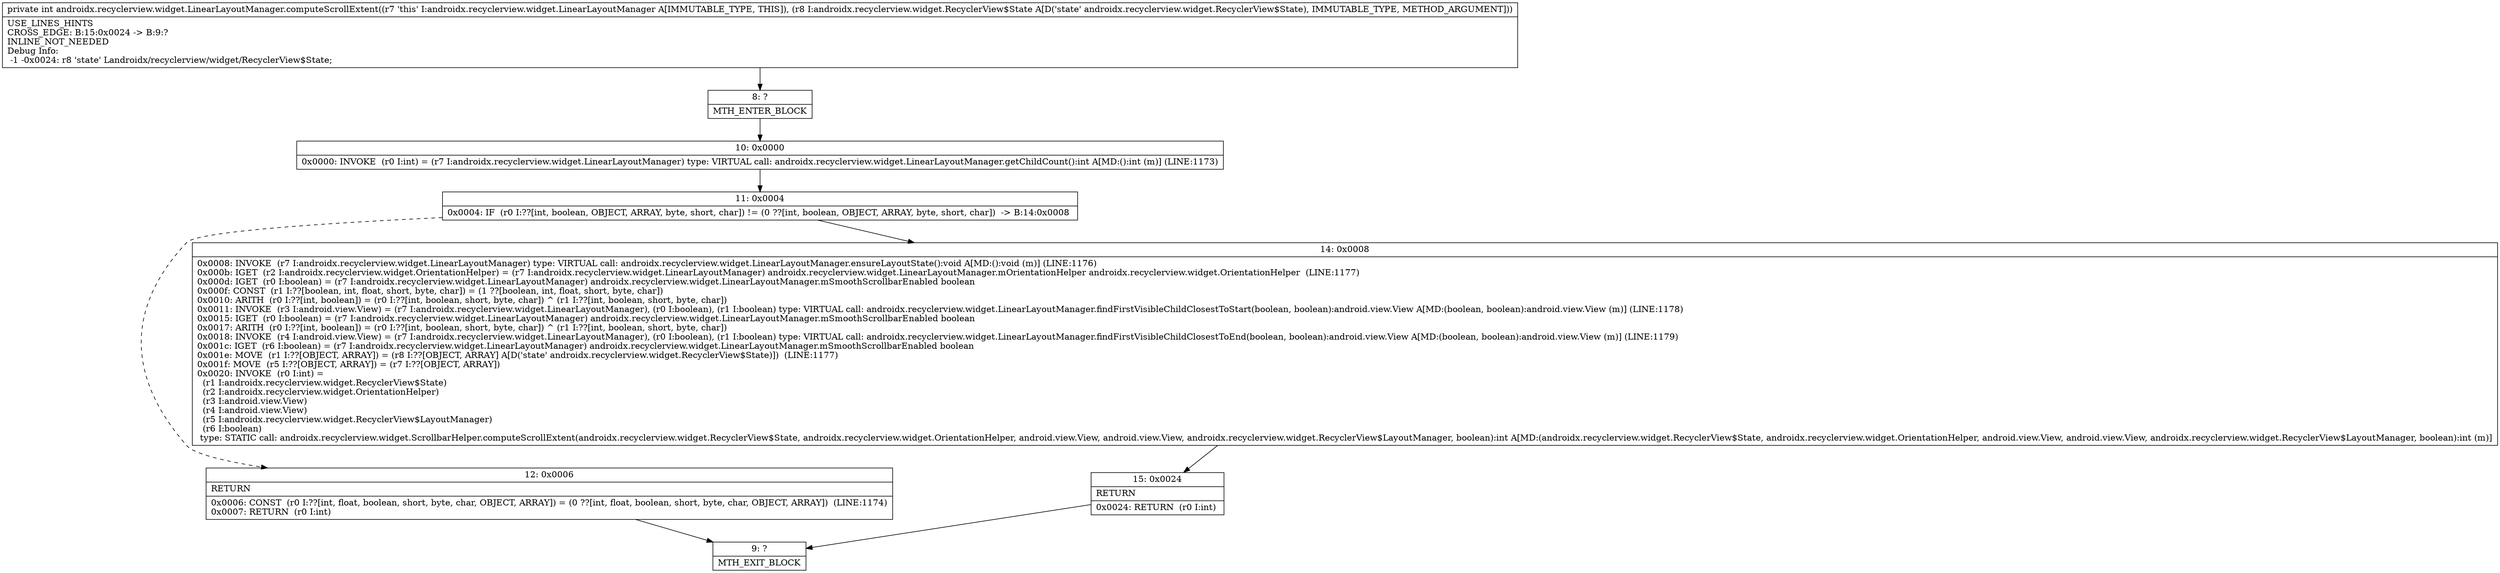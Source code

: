 digraph "CFG forandroidx.recyclerview.widget.LinearLayoutManager.computeScrollExtent(Landroidx\/recyclerview\/widget\/RecyclerView$State;)I" {
Node_8 [shape=record,label="{8\:\ ?|MTH_ENTER_BLOCK\l}"];
Node_10 [shape=record,label="{10\:\ 0x0000|0x0000: INVOKE  (r0 I:int) = (r7 I:androidx.recyclerview.widget.LinearLayoutManager) type: VIRTUAL call: androidx.recyclerview.widget.LinearLayoutManager.getChildCount():int A[MD:():int (m)] (LINE:1173)\l}"];
Node_11 [shape=record,label="{11\:\ 0x0004|0x0004: IF  (r0 I:??[int, boolean, OBJECT, ARRAY, byte, short, char]) != (0 ??[int, boolean, OBJECT, ARRAY, byte, short, char])  \-\> B:14:0x0008 \l}"];
Node_12 [shape=record,label="{12\:\ 0x0006|RETURN\l|0x0006: CONST  (r0 I:??[int, float, boolean, short, byte, char, OBJECT, ARRAY]) = (0 ??[int, float, boolean, short, byte, char, OBJECT, ARRAY])  (LINE:1174)\l0x0007: RETURN  (r0 I:int) \l}"];
Node_9 [shape=record,label="{9\:\ ?|MTH_EXIT_BLOCK\l}"];
Node_14 [shape=record,label="{14\:\ 0x0008|0x0008: INVOKE  (r7 I:androidx.recyclerview.widget.LinearLayoutManager) type: VIRTUAL call: androidx.recyclerview.widget.LinearLayoutManager.ensureLayoutState():void A[MD:():void (m)] (LINE:1176)\l0x000b: IGET  (r2 I:androidx.recyclerview.widget.OrientationHelper) = (r7 I:androidx.recyclerview.widget.LinearLayoutManager) androidx.recyclerview.widget.LinearLayoutManager.mOrientationHelper androidx.recyclerview.widget.OrientationHelper  (LINE:1177)\l0x000d: IGET  (r0 I:boolean) = (r7 I:androidx.recyclerview.widget.LinearLayoutManager) androidx.recyclerview.widget.LinearLayoutManager.mSmoothScrollbarEnabled boolean \l0x000f: CONST  (r1 I:??[boolean, int, float, short, byte, char]) = (1 ??[boolean, int, float, short, byte, char]) \l0x0010: ARITH  (r0 I:??[int, boolean]) = (r0 I:??[int, boolean, short, byte, char]) ^ (r1 I:??[int, boolean, short, byte, char]) \l0x0011: INVOKE  (r3 I:android.view.View) = (r7 I:androidx.recyclerview.widget.LinearLayoutManager), (r0 I:boolean), (r1 I:boolean) type: VIRTUAL call: androidx.recyclerview.widget.LinearLayoutManager.findFirstVisibleChildClosestToStart(boolean, boolean):android.view.View A[MD:(boolean, boolean):android.view.View (m)] (LINE:1178)\l0x0015: IGET  (r0 I:boolean) = (r7 I:androidx.recyclerview.widget.LinearLayoutManager) androidx.recyclerview.widget.LinearLayoutManager.mSmoothScrollbarEnabled boolean \l0x0017: ARITH  (r0 I:??[int, boolean]) = (r0 I:??[int, boolean, short, byte, char]) ^ (r1 I:??[int, boolean, short, byte, char]) \l0x0018: INVOKE  (r4 I:android.view.View) = (r7 I:androidx.recyclerview.widget.LinearLayoutManager), (r0 I:boolean), (r1 I:boolean) type: VIRTUAL call: androidx.recyclerview.widget.LinearLayoutManager.findFirstVisibleChildClosestToEnd(boolean, boolean):android.view.View A[MD:(boolean, boolean):android.view.View (m)] (LINE:1179)\l0x001c: IGET  (r6 I:boolean) = (r7 I:androidx.recyclerview.widget.LinearLayoutManager) androidx.recyclerview.widget.LinearLayoutManager.mSmoothScrollbarEnabled boolean \l0x001e: MOVE  (r1 I:??[OBJECT, ARRAY]) = (r8 I:??[OBJECT, ARRAY] A[D('state' androidx.recyclerview.widget.RecyclerView$State)])  (LINE:1177)\l0x001f: MOVE  (r5 I:??[OBJECT, ARRAY]) = (r7 I:??[OBJECT, ARRAY]) \l0x0020: INVOKE  (r0 I:int) = \l  (r1 I:androidx.recyclerview.widget.RecyclerView$State)\l  (r2 I:androidx.recyclerview.widget.OrientationHelper)\l  (r3 I:android.view.View)\l  (r4 I:android.view.View)\l  (r5 I:androidx.recyclerview.widget.RecyclerView$LayoutManager)\l  (r6 I:boolean)\l type: STATIC call: androidx.recyclerview.widget.ScrollbarHelper.computeScrollExtent(androidx.recyclerview.widget.RecyclerView$State, androidx.recyclerview.widget.OrientationHelper, android.view.View, android.view.View, androidx.recyclerview.widget.RecyclerView$LayoutManager, boolean):int A[MD:(androidx.recyclerview.widget.RecyclerView$State, androidx.recyclerview.widget.OrientationHelper, android.view.View, android.view.View, androidx.recyclerview.widget.RecyclerView$LayoutManager, boolean):int (m)]\l}"];
Node_15 [shape=record,label="{15\:\ 0x0024|RETURN\l|0x0024: RETURN  (r0 I:int) \l}"];
MethodNode[shape=record,label="{private int androidx.recyclerview.widget.LinearLayoutManager.computeScrollExtent((r7 'this' I:androidx.recyclerview.widget.LinearLayoutManager A[IMMUTABLE_TYPE, THIS]), (r8 I:androidx.recyclerview.widget.RecyclerView$State A[D('state' androidx.recyclerview.widget.RecyclerView$State), IMMUTABLE_TYPE, METHOD_ARGUMENT]))  | USE_LINES_HINTS\lCROSS_EDGE: B:15:0x0024 \-\> B:9:?\lINLINE_NOT_NEEDED\lDebug Info:\l  \-1 \-0x0024: r8 'state' Landroidx\/recyclerview\/widget\/RecyclerView$State;\l}"];
MethodNode -> Node_8;Node_8 -> Node_10;
Node_10 -> Node_11;
Node_11 -> Node_12[style=dashed];
Node_11 -> Node_14;
Node_12 -> Node_9;
Node_14 -> Node_15;
Node_15 -> Node_9;
}

